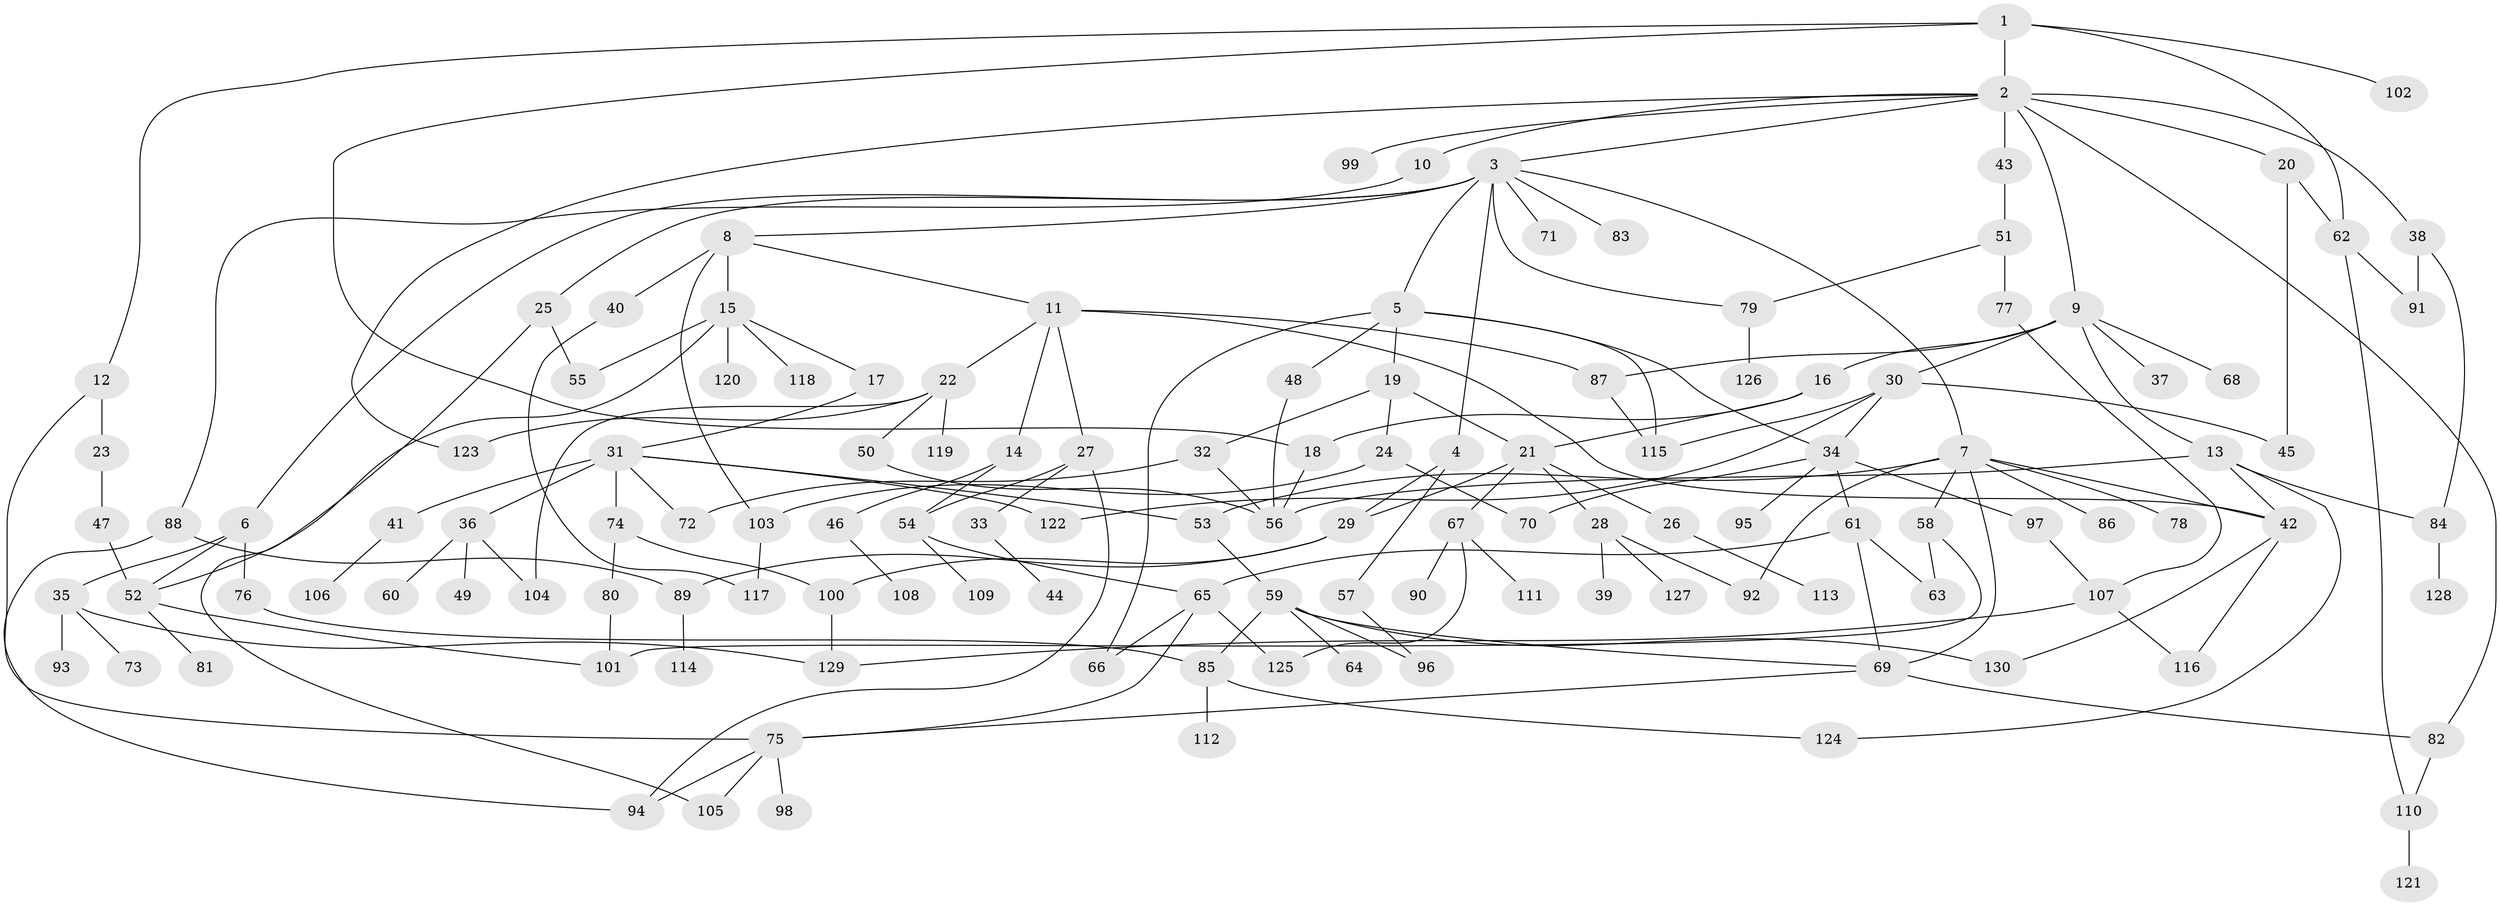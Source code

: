 // Generated by graph-tools (version 1.1) at 2025/10/02/27/25 16:10:51]
// undirected, 130 vertices, 185 edges
graph export_dot {
graph [start="1"]
  node [color=gray90,style=filled];
  1;
  2;
  3;
  4;
  5;
  6;
  7;
  8;
  9;
  10;
  11;
  12;
  13;
  14;
  15;
  16;
  17;
  18;
  19;
  20;
  21;
  22;
  23;
  24;
  25;
  26;
  27;
  28;
  29;
  30;
  31;
  32;
  33;
  34;
  35;
  36;
  37;
  38;
  39;
  40;
  41;
  42;
  43;
  44;
  45;
  46;
  47;
  48;
  49;
  50;
  51;
  52;
  53;
  54;
  55;
  56;
  57;
  58;
  59;
  60;
  61;
  62;
  63;
  64;
  65;
  66;
  67;
  68;
  69;
  70;
  71;
  72;
  73;
  74;
  75;
  76;
  77;
  78;
  79;
  80;
  81;
  82;
  83;
  84;
  85;
  86;
  87;
  88;
  89;
  90;
  91;
  92;
  93;
  94;
  95;
  96;
  97;
  98;
  99;
  100;
  101;
  102;
  103;
  104;
  105;
  106;
  107;
  108;
  109;
  110;
  111;
  112;
  113;
  114;
  115;
  116;
  117;
  118;
  119;
  120;
  121;
  122;
  123;
  124;
  125;
  126;
  127;
  128;
  129;
  130;
  1 -- 2;
  1 -- 12;
  1 -- 18;
  1 -- 102;
  1 -- 62;
  2 -- 3;
  2 -- 9;
  2 -- 10;
  2 -- 20;
  2 -- 38;
  2 -- 43;
  2 -- 99;
  2 -- 123;
  2 -- 82;
  3 -- 4;
  3 -- 5;
  3 -- 6;
  3 -- 7;
  3 -- 8;
  3 -- 25;
  3 -- 71;
  3 -- 79;
  3 -- 83;
  4 -- 29;
  4 -- 57;
  5 -- 19;
  5 -- 34;
  5 -- 48;
  5 -- 115;
  5 -- 66;
  6 -- 35;
  6 -- 76;
  6 -- 52;
  7 -- 42;
  7 -- 58;
  7 -- 78;
  7 -- 86;
  7 -- 92;
  7 -- 53;
  7 -- 69;
  8 -- 11;
  8 -- 15;
  8 -- 40;
  8 -- 103;
  9 -- 13;
  9 -- 16;
  9 -- 30;
  9 -- 37;
  9 -- 68;
  9 -- 87;
  10 -- 88;
  11 -- 14;
  11 -- 22;
  11 -- 27;
  11 -- 87;
  11 -- 42;
  12 -- 23;
  12 -- 75;
  13 -- 84;
  13 -- 124;
  13 -- 42;
  13 -- 56;
  14 -- 46;
  14 -- 54;
  15 -- 17;
  15 -- 52;
  15 -- 118;
  15 -- 120;
  15 -- 55;
  16 -- 21;
  16 -- 18;
  17 -- 31;
  18 -- 56;
  19 -- 24;
  19 -- 32;
  19 -- 21;
  20 -- 62;
  20 -- 45;
  21 -- 26;
  21 -- 28;
  21 -- 67;
  21 -- 29;
  22 -- 50;
  22 -- 119;
  22 -- 104;
  22 -- 123;
  23 -- 47;
  24 -- 103;
  24 -- 70;
  25 -- 55;
  25 -- 105;
  26 -- 113;
  27 -- 33;
  27 -- 54;
  27 -- 94;
  28 -- 39;
  28 -- 127;
  28 -- 92;
  29 -- 100;
  29 -- 89;
  30 -- 45;
  30 -- 122;
  30 -- 115;
  30 -- 34;
  31 -- 36;
  31 -- 41;
  31 -- 53;
  31 -- 72;
  31 -- 74;
  31 -- 122;
  32 -- 56;
  32 -- 72;
  33 -- 44;
  34 -- 61;
  34 -- 70;
  34 -- 95;
  34 -- 97;
  35 -- 73;
  35 -- 93;
  35 -- 129;
  36 -- 49;
  36 -- 60;
  36 -- 104;
  38 -- 91;
  38 -- 84;
  40 -- 117;
  41 -- 106;
  42 -- 130;
  42 -- 116;
  43 -- 51;
  46 -- 108;
  47 -- 52;
  48 -- 56;
  50 -- 56;
  51 -- 77;
  51 -- 79;
  52 -- 81;
  52 -- 101;
  53 -- 59;
  54 -- 65;
  54 -- 109;
  57 -- 96;
  58 -- 63;
  58 -- 101;
  59 -- 64;
  59 -- 85;
  59 -- 69;
  59 -- 96;
  59 -- 130;
  61 -- 69;
  61 -- 63;
  61 -- 65;
  62 -- 110;
  62 -- 91;
  65 -- 66;
  65 -- 75;
  65 -- 125;
  67 -- 90;
  67 -- 111;
  67 -- 125;
  69 -- 75;
  69 -- 82;
  74 -- 80;
  74 -- 100;
  75 -- 98;
  75 -- 105;
  75 -- 94;
  76 -- 85;
  77 -- 107;
  79 -- 126;
  80 -- 101;
  82 -- 110;
  84 -- 128;
  85 -- 112;
  85 -- 124;
  87 -- 115;
  88 -- 89;
  88 -- 94;
  89 -- 114;
  97 -- 107;
  100 -- 129;
  103 -- 117;
  107 -- 116;
  107 -- 129;
  110 -- 121;
}
